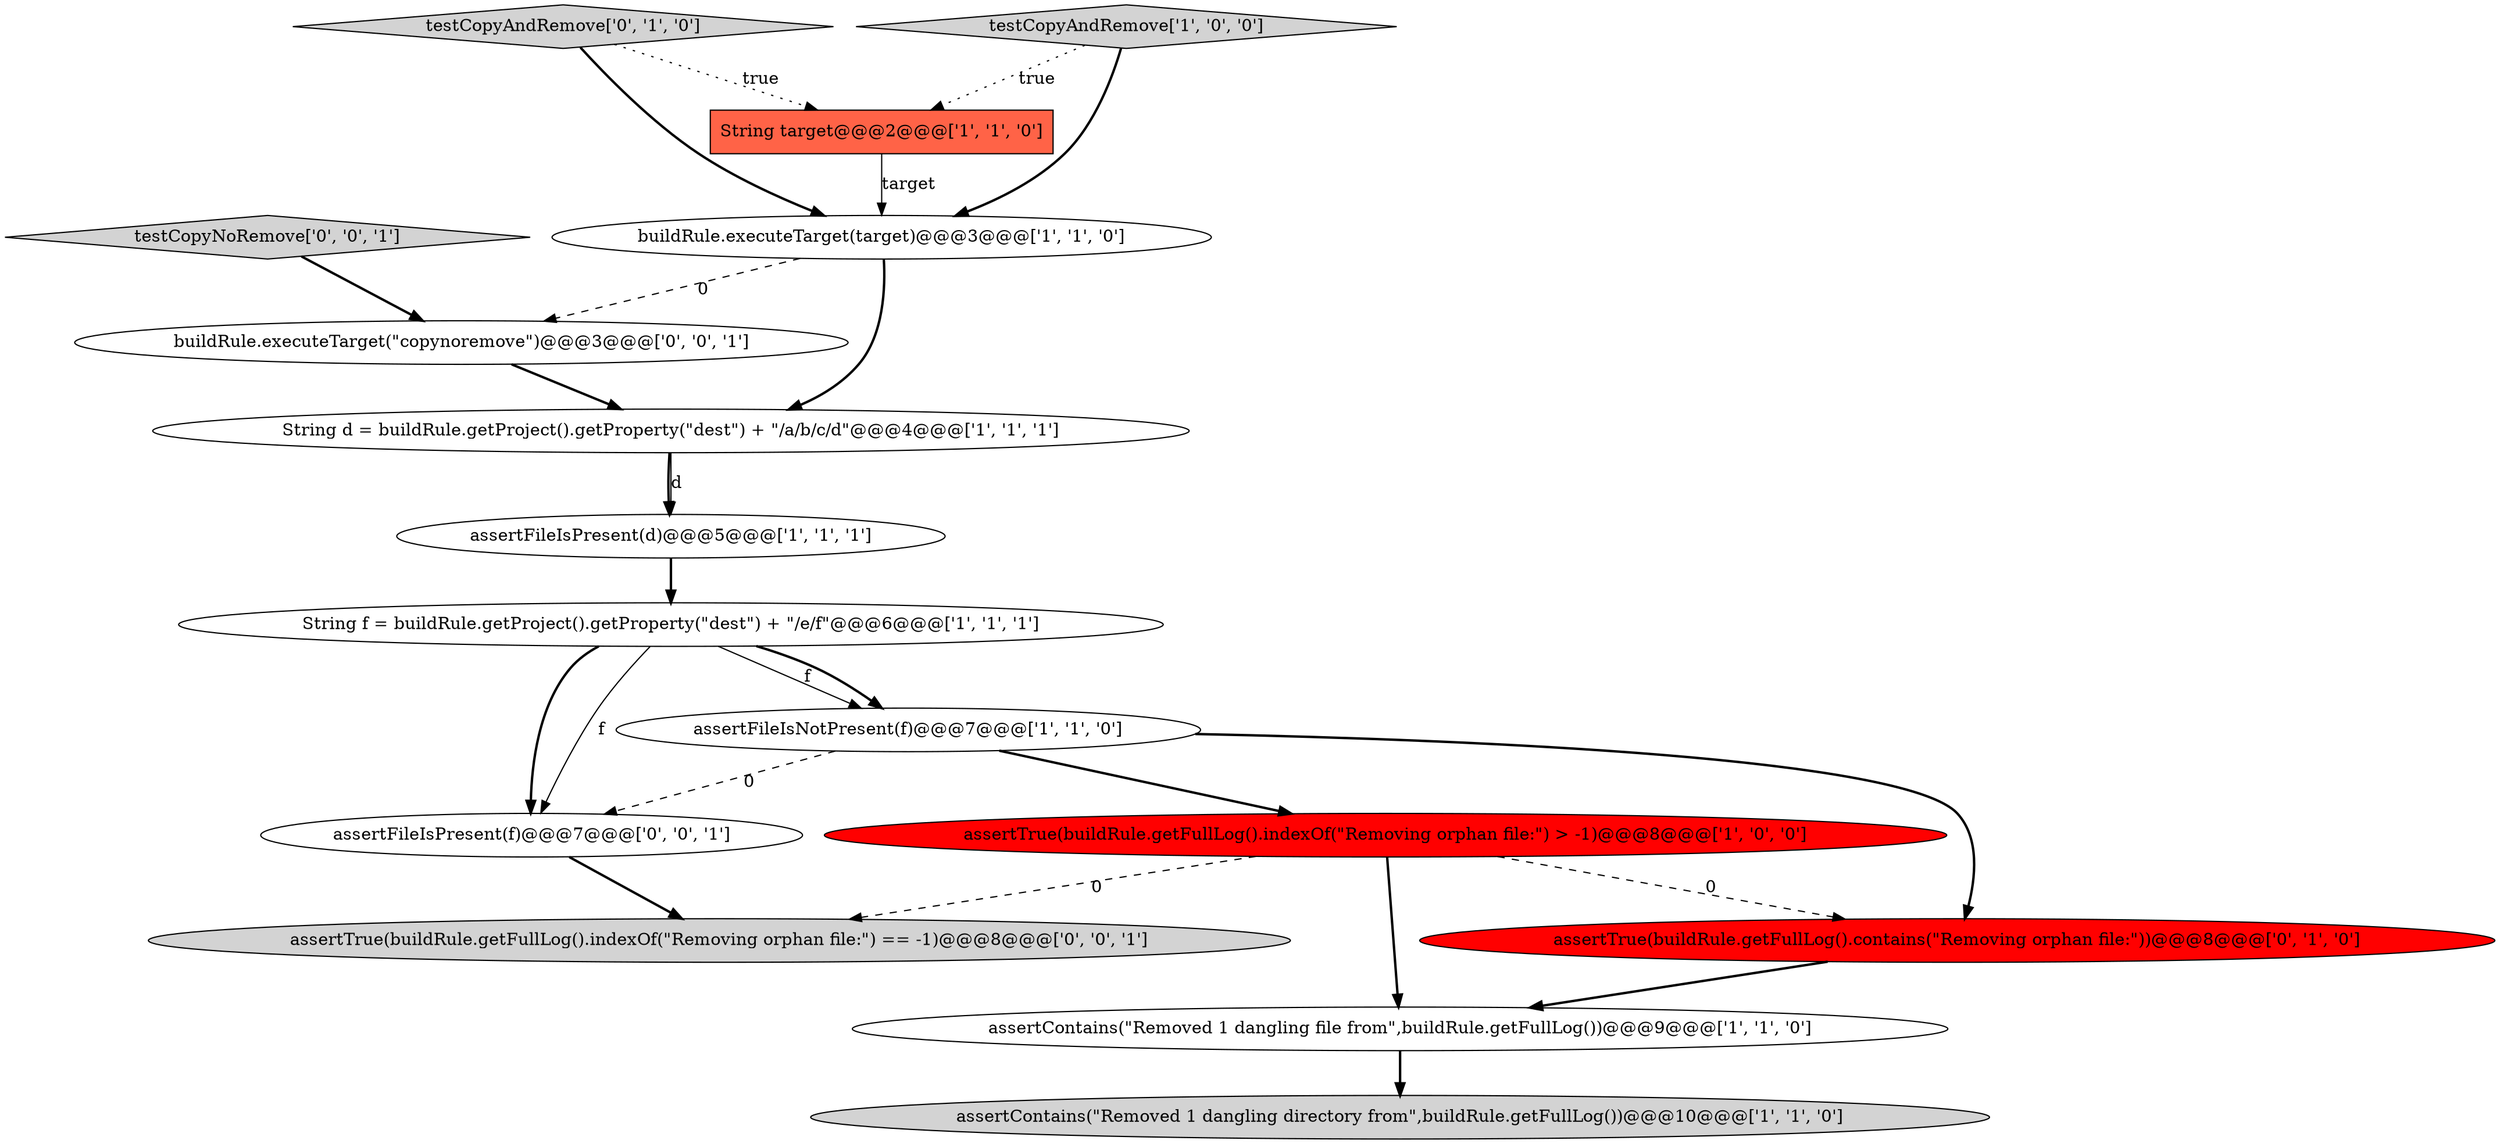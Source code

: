 digraph {
7 [style = filled, label = "assertContains(\"Removed 1 dangling file from\",buildRule.getFullLog())@@@9@@@['1', '1', '0']", fillcolor = white, shape = ellipse image = "AAA0AAABBB1BBB"];
10 [style = filled, label = "testCopyAndRemove['0', '1', '0']", fillcolor = lightgray, shape = diamond image = "AAA0AAABBB2BBB"];
1 [style = filled, label = "assertTrue(buildRule.getFullLog().indexOf(\"Removing orphan file:\") > -1)@@@8@@@['1', '0', '0']", fillcolor = red, shape = ellipse image = "AAA1AAABBB1BBB"];
13 [style = filled, label = "assertFileIsPresent(f)@@@7@@@['0', '0', '1']", fillcolor = white, shape = ellipse image = "AAA0AAABBB3BBB"];
8 [style = filled, label = "assertContains(\"Removed 1 dangling directory from\",buildRule.getFullLog())@@@10@@@['1', '1', '0']", fillcolor = lightgray, shape = ellipse image = "AAA0AAABBB1BBB"];
9 [style = filled, label = "testCopyAndRemove['1', '0', '0']", fillcolor = lightgray, shape = diamond image = "AAA0AAABBB1BBB"];
14 [style = filled, label = "assertTrue(buildRule.getFullLog().indexOf(\"Removing orphan file:\") == -1)@@@8@@@['0', '0', '1']", fillcolor = lightgray, shape = ellipse image = "AAA0AAABBB3BBB"];
15 [style = filled, label = "buildRule.executeTarget(\"copynoremove\")@@@3@@@['0', '0', '1']", fillcolor = white, shape = ellipse image = "AAA0AAABBB3BBB"];
11 [style = filled, label = "assertTrue(buildRule.getFullLog().contains(\"Removing orphan file:\"))@@@8@@@['0', '1', '0']", fillcolor = red, shape = ellipse image = "AAA1AAABBB2BBB"];
2 [style = filled, label = "String target@@@2@@@['1', '1', '0']", fillcolor = tomato, shape = box image = "AAA0AAABBB1BBB"];
0 [style = filled, label = "String d = buildRule.getProject().getProperty(\"dest\") + \"/a/b/c/d\"@@@4@@@['1', '1', '1']", fillcolor = white, shape = ellipse image = "AAA0AAABBB1BBB"];
4 [style = filled, label = "String f = buildRule.getProject().getProperty(\"dest\") + \"/e/f\"@@@6@@@['1', '1', '1']", fillcolor = white, shape = ellipse image = "AAA0AAABBB1BBB"];
5 [style = filled, label = "buildRule.executeTarget(target)@@@3@@@['1', '1', '0']", fillcolor = white, shape = ellipse image = "AAA0AAABBB1BBB"];
12 [style = filled, label = "testCopyNoRemove['0', '0', '1']", fillcolor = lightgray, shape = diamond image = "AAA0AAABBB3BBB"];
3 [style = filled, label = "assertFileIsPresent(d)@@@5@@@['1', '1', '1']", fillcolor = white, shape = ellipse image = "AAA0AAABBB1BBB"];
6 [style = filled, label = "assertFileIsNotPresent(f)@@@7@@@['1', '1', '0']", fillcolor = white, shape = ellipse image = "AAA0AAABBB1BBB"];
0->3 [style = bold, label=""];
4->6 [style = solid, label="f"];
1->14 [style = dashed, label="0"];
4->6 [style = bold, label=""];
4->13 [style = bold, label=""];
12->15 [style = bold, label=""];
4->13 [style = solid, label="f"];
0->3 [style = solid, label="d"];
7->8 [style = bold, label=""];
3->4 [style = bold, label=""];
1->7 [style = bold, label=""];
6->1 [style = bold, label=""];
10->5 [style = bold, label=""];
6->13 [style = dashed, label="0"];
5->0 [style = bold, label=""];
10->2 [style = dotted, label="true"];
2->5 [style = solid, label="target"];
1->11 [style = dashed, label="0"];
9->2 [style = dotted, label="true"];
15->0 [style = bold, label=""];
6->11 [style = bold, label=""];
9->5 [style = bold, label=""];
5->15 [style = dashed, label="0"];
13->14 [style = bold, label=""];
11->7 [style = bold, label=""];
}
